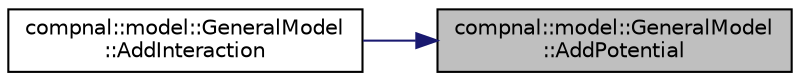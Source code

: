 digraph "compnal::model::GeneralModel::AddPotential"
{
 // INTERACTIVE_SVG=YES
 // LATEX_PDF_SIZE
  edge [fontname="Helvetica",fontsize="10",labelfontname="Helvetica",labelfontsize="10"];
  node [fontname="Helvetica",fontsize="10",shape=record];
  rankdir="RL";
  Node1 [label="compnal::model::GeneralModel\l::AddPotential",height=0.2,width=0.4,color="black", fillcolor="grey75", style="filled", fontcolor="black",tooltip="Add an onsite potential term  to the system."];
  Node1 -> Node2 [dir="back",color="midnightblue",fontsize="10",style="solid",fontname="Helvetica"];
  Node2 [label="compnal::model::GeneralModel\l::AddInteraction",height=0.2,width=0.4,color="black", fillcolor="white", style="filled",URL="$dd/dbb/classcompnal_1_1model_1_1_general_model.html#a1cf17d5728570f3598f6444da2d09d7a",tooltip="Add an interaction term  to the system."];
}
